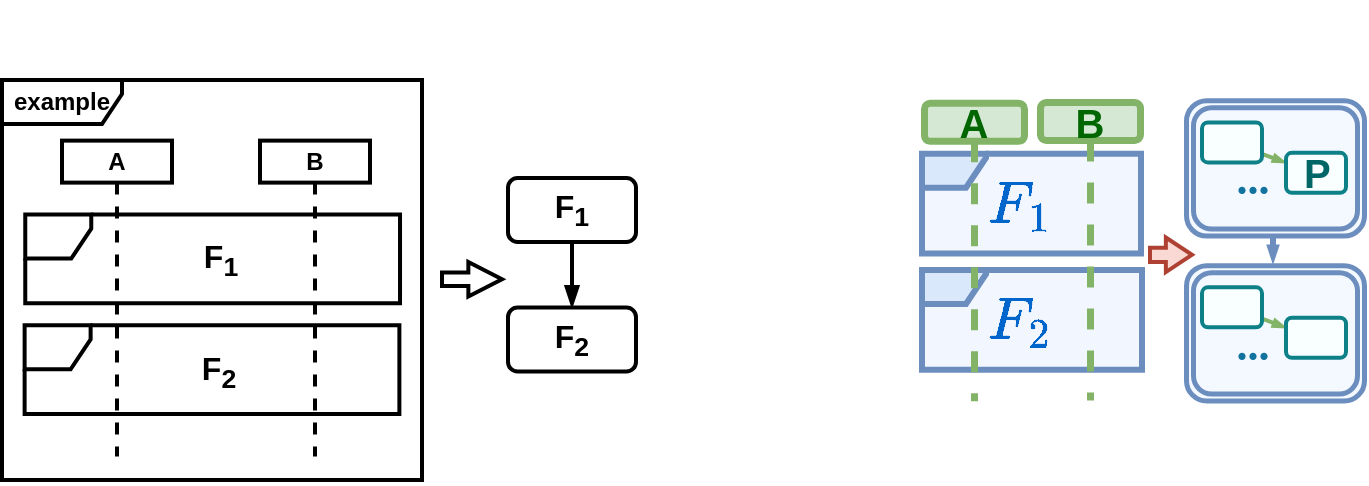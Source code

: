 <mxfile version="28.0.7">
  <diagram name="第 1 页" id="PI-PgolQ2Xf6EuyH13EB">
    <mxGraphModel dx="357" dy="243" grid="1" gridSize="10" guides="1" tooltips="1" connect="1" arrows="1" fold="1" page="1" pageScale="1" pageWidth="1169" pageHeight="1654" math="1" shadow="0">
      <root>
        <mxCell id="0" />
        <mxCell id="1" parent="0" />
        <mxCell id="vY1KS3BJuGOrlJXOX7hW-115" value="&lt;br/&gt;&lt;div&gt;&lt;br&gt;&lt;/div&gt;&lt;div&gt;&lt;br&gt;&lt;/div&gt;" style="edgeStyle=orthogonalEdgeStyle;rounded=0;orthogonalLoop=1;jettySize=auto;html=1;exitX=0.75;exitY=1;exitDx=0;exitDy=0;entryX=0.5;entryY=0;entryDx=0;entryDy=0;endArrow=blockThin;endFill=1;strokeWidth=3;strokeColor=light-dark(#6c8ebf, #EDEDED);endSize=1;" parent="1" edge="1">
          <mxGeometry relative="1" as="geometry">
            <mxPoint x="674" y="123.9" as="sourcePoint" />
            <mxPoint x="675.5" y="151.08" as="targetPoint" />
          </mxGeometry>
        </mxCell>
        <mxCell id="4_5liSmTW8YfvUXAWCBd-84" value="" style="group;fontStyle=1;strokeWidth=2;" parent="1" vertex="1" connectable="0">
          <mxGeometry x="300" y="20" width="74" height="242" as="geometry" />
        </mxCell>
        <mxCell id="4_5liSmTW8YfvUXAWCBd-44" style="rounded=0;orthogonalLoop=1;jettySize=auto;html=1;entryX=0.5;entryY=0;entryDx=0;entryDy=0;endArrow=blockThin;endFill=1;fontStyle=1;strokeWidth=2;" parent="4_5liSmTW8YfvUXAWCBd-84" source="4_5liSmTW8YfvUXAWCBd-38" target="4_5liSmTW8YfvUXAWCBd-39" edge="1">
          <mxGeometry relative="1" as="geometry" />
        </mxCell>
        <mxCell id="4_5liSmTW8YfvUXAWCBd-38" value="&lt;span style=&quot;font-size: 16px;&quot;&gt;F&lt;sub&gt;1&lt;/sub&gt;&lt;/span&gt;" style="rounded=1;whiteSpace=wrap;html=1;fontStyle=1;strokeWidth=2;align=center;" parent="4_5liSmTW8YfvUXAWCBd-84" vertex="1">
          <mxGeometry x="-7" y="89.003" width="64" height="32" as="geometry" />
        </mxCell>
        <mxCell id="4_5liSmTW8YfvUXAWCBd-39" value="&lt;font style=&quot;font-size: 16px;&quot;&gt;F&lt;sub&gt;2&lt;/sub&gt;&lt;/font&gt;" style="rounded=1;whiteSpace=wrap;html=1;fontStyle=1;strokeWidth=2;" parent="4_5liSmTW8YfvUXAWCBd-84" vertex="1">
          <mxGeometry x="-7" y="153.74" width="64" height="32" as="geometry" />
        </mxCell>
        <mxCell id="4_5liSmTW8YfvUXAWCBd-48" value="A" style="shape=umlLifeline;perimeter=lifelinePerimeter;whiteSpace=wrap;html=1;container=0;dropTarget=0;collapsible=0;recursiveResize=0;outlineConnect=0;portConstraint=eastwest;newEdgeStyle={&quot;curved&quot;:0,&quot;rounded&quot;:0};size=21;fontStyle=1;strokeWidth=2;" parent="1" vertex="1">
          <mxGeometry x="70" y="90.31" width="55" height="158" as="geometry" />
        </mxCell>
        <mxCell id="4_5liSmTW8YfvUXAWCBd-49" value="" style="shape=umlFrame;whiteSpace=wrap;html=1;pointerEvents=0;width=33;height=22;fontStyle=1;strokeWidth=2;container=0;" parent="1" vertex="1">
          <mxGeometry x="51.63" y="127.274" width="187.38" height="44.313" as="geometry" />
        </mxCell>
        <mxCell id="4_5liSmTW8YfvUXAWCBd-50" value="example" style="shape=umlFrame;whiteSpace=wrap;html=1;pointerEvents=0;width=60;height=22;fontStyle=1;strokeWidth=2;container=0;" parent="1" vertex="1">
          <mxGeometry x="40" y="60" width="210" height="200" as="geometry" />
        </mxCell>
        <mxCell id="4_5liSmTW8YfvUXAWCBd-51" value="&lt;span style=&quot;font-size: 16px;&quot;&gt;F&lt;sub&gt;1&lt;/sub&gt;&lt;/span&gt;" style="text;html=1;align=center;verticalAlign=middle;resizable=0;points=[];autosize=1;strokeColor=none;fillColor=none;fontStyle=1;strokeWidth=2;container=0;" parent="1" vertex="1">
          <mxGeometry x="131" y="132.854" width="35" height="34" as="geometry" />
        </mxCell>
        <mxCell id="4_5liSmTW8YfvUXAWCBd-54" value="B" style="shape=umlLifeline;perimeter=lifelinePerimeter;whiteSpace=wrap;html=1;container=0;dropTarget=0;collapsible=0;recursiveResize=0;outlineConnect=0;portConstraint=eastwest;newEdgeStyle={&quot;curved&quot;:0,&quot;rounded&quot;:0};size=21;fontStyle=1;strokeWidth=2;" parent="1" vertex="1">
          <mxGeometry x="169" y="90.31" width="55" height="158" as="geometry" />
        </mxCell>
        <mxCell id="4_5liSmTW8YfvUXAWCBd-57" value="" style="shape=umlFrame;whiteSpace=wrap;html=1;pointerEvents=0;width=33;height=22;fontStyle=1;strokeWidth=2;container=0;" parent="1" vertex="1">
          <mxGeometry x="51.31" y="182.646" width="187.38" height="44.313" as="geometry" />
        </mxCell>
        <mxCell id="4_5liSmTW8YfvUXAWCBd-58" value="&lt;span style=&quot;font-size: 16px;&quot;&gt;F&lt;sub&gt;2&lt;/sub&gt;&lt;/span&gt;" style="text;html=1;align=center;verticalAlign=middle;resizable=0;points=[];autosize=1;strokeColor=none;fillColor=none;fontStyle=1;strokeWidth=2;container=0;" parent="1" vertex="1">
          <mxGeometry x="130.68" y="189.236" width="35" height="34" as="geometry" />
        </mxCell>
        <mxCell id="4_5liSmTW8YfvUXAWCBd-101" value="" style="html=1;shadow=0;dashed=0;align=center;verticalAlign=middle;shape=mxgraph.arrows2.arrow;dy=0.61;dx=16.82;notch=0;strokeWidth=2;" parent="1" vertex="1">
          <mxGeometry x="260" y="151" width="30" height="17.25" as="geometry" />
        </mxCell>
        <mxCell id="XYlBqfbwVm8jxROoVD9_-80" value="" style="html=1;shadow=0;dashed=0;align=center;verticalAlign=middle;shape=mxgraph.arrows2.arrow;dy=0.59;dx=13.07;notch=0;strokeWidth=2;fillColor=#fad9d5;strokeColor=#ae4132;" parent="1" vertex="1">
          <mxGeometry x="614" y="138.78" width="21" height="17.25" as="geometry" />
        </mxCell>
        <mxCell id="vY1KS3BJuGOrlJXOX7hW-95" value="" style="shape=ext;double=1;rounded=1;whiteSpace=wrap;html=1;fillColor=#F4F9FF;strokeColor=#6c8ebf;strokeWidth=2.5;" parent="1" vertex="1">
          <mxGeometry x="632" y="70.12" width="89" height="67.66" as="geometry" />
        </mxCell>
        <mxCell id="vY1KS3BJuGOrlJXOX7hW-106" style="rounded=0;orthogonalLoop=1;jettySize=auto;html=1;entryX=0;entryY=0.25;entryDx=0;entryDy=0;endArrow=blockThin;endFill=1;strokeWidth=2;endSize=2;strokeColor=light-dark(#82b366, #319eff);" parent="1" source="vY1KS3BJuGOrlJXOX7hW-97" target="vY1KS3BJuGOrlJXOX7hW-98" edge="1">
          <mxGeometry relative="1" as="geometry">
            <mxPoint x="665" y="118.97" as="targetPoint" />
          </mxGeometry>
        </mxCell>
        <mxCell id="vY1KS3BJuGOrlJXOX7hW-104" value="&lt;b&gt;&lt;font style=&quot;font-size: 22px;&quot; face=&quot;Comic Sans MS&quot;&gt;...&lt;/font&gt;&lt;/b&gt;" style="text;html=1;align=center;verticalAlign=middle;resizable=0;points=[];autosize=1;strokeColor=none;fillColor=none;fontColor=light-dark(#12739e, #ededed);" parent="1" vertex="1">
          <mxGeometry x="641.499" y="91.122" width="47" height="38" as="geometry" />
        </mxCell>
        <mxCell id="vY1KS3BJuGOrlJXOX7hW-97" value="" style="rounded=1;whiteSpace=wrap;html=1;verticalAlign=bottom;fontStyle=1;strokeWidth=2;fillColor=light-dark(#f8fffe, #103c3f);strokeColor=#0e8088;" parent="1" vertex="1">
          <mxGeometry x="640" y="81.2" width="30" height="20" as="geometry" />
        </mxCell>
        <mxCell id="vY1KS3BJuGOrlJXOX7hW-98" value="" style="rounded=1;whiteSpace=wrap;html=1;verticalAlign=bottom;fontStyle=1;strokeWidth=2;fillColor=light-dark(#f8fffe, #103c3f);strokeColor=#0e8088;" parent="1" vertex="1">
          <mxGeometry x="682" y="96.43" width="30" height="20" as="geometry" />
        </mxCell>
        <mxCell id="vY1KS3BJuGOrlJXOX7hW-253" value="" style="group" parent="1" vertex="1" connectable="0">
          <mxGeometry x="460" y="68" width="175" height="175" as="geometry" />
        </mxCell>
        <mxCell id="XCXWOKuAwTTAOEXNJUA1-14" value="" style="shape=umlFrame;whiteSpace=wrap;html=1;pointerEvents=0;width=32;height=17;fillColor=#dae8fc;strokeColor=#6c8ebf;fillStyle=auto;shadow=0;strokeWidth=3;swimlaneFillColor=light-dark(#F2F7FF,#002813);" parent="vY1KS3BJuGOrlJXOX7hW-253" vertex="1">
          <mxGeometry x="40" y="87" width="110" height="49.88" as="geometry" />
        </mxCell>
        <mxCell id="XYlBqfbwVm8jxROoVD9_-2" value="" style="shape=umlFrame;whiteSpace=wrap;html=1;pointerEvents=0;width=32;height=17;fillColor=#dae8fc;strokeColor=#6c8ebf;fillStyle=auto;shadow=0;strokeWidth=3;swimlaneFillColor=light-dark(#F2F7FF,#002813);" parent="vY1KS3BJuGOrlJXOX7hW-253" vertex="1">
          <mxGeometry x="40" y="28.88" width="109.5" height="49.88" as="geometry" />
        </mxCell>
        <mxCell id="XYlBqfbwVm8jxROoVD9_-3" value="&lt;font face=&quot;Helvetica&quot; style=&quot;color: rgb(0, 102, 0); font-size: 20px;&quot;&gt;&lt;b style=&quot;&quot;&gt;A&lt;/b&gt;&lt;/font&gt;" style="shape=umlLifeline;perimeter=lifelinePerimeter;whiteSpace=wrap;html=1;container=1;dropTarget=0;collapsible=0;recursiveResize=0;outlineConnect=0;portConstraint=eastwest;newEdgeStyle={&quot;curved&quot;:0,&quot;rounded&quot;:0};size=19;fillColor=#d5e8d4;strokeColor=#82b366;strokeWidth=3.5;rounded=1;shadow=0;" parent="vY1KS3BJuGOrlJXOX7hW-253" vertex="1">
          <mxGeometry x="41" y="3.419" width="50" height="149" as="geometry" />
        </mxCell>
        <mxCell id="XYlBqfbwVm8jxROoVD9_-5" value="&lt;font face=&quot;Helvetica&quot; style=&quot;color: rgb(0, 102, 0); font-size: 20px;&quot;&gt;&lt;b style=&quot;&quot;&gt;B&lt;/b&gt;&lt;/font&gt;" style="shape=umlLifeline;perimeter=lifelinePerimeter;whiteSpace=wrap;html=1;container=1;dropTarget=0;collapsible=0;recursiveResize=0;outlineConnect=0;portConstraint=eastwest;newEdgeStyle={&quot;curved&quot;:0,&quot;rounded&quot;:0};size=19;fillColor=#d5e8d4;strokeColor=#82b366;strokeWidth=3.5;rounded=1;shadow=0;" parent="vY1KS3BJuGOrlJXOX7hW-253" vertex="1">
          <mxGeometry x="99" y="3" width="50" height="149" as="geometry" />
        </mxCell>
        <mxCell id="XYlBqfbwVm8jxROoVD9_-46" value="&lt;font style=&quot;color: rgb(0, 102, 204); font-size: 25px;&quot;&gt;\(F_1\)&lt;/font&gt;" style="text;html=1;align=center;verticalAlign=middle;resizable=0;points=[];autosize=1;strokeColor=none;fillColor=none;fontStyle=1;strokeWidth=2;container=0;" parent="vY1KS3BJuGOrlJXOX7hW-253" vertex="1">
          <mxGeometry x="39" y="33.817" width="100" height="40" as="geometry" />
        </mxCell>
        <mxCell id="blguGYAkfQGCBcFSqJoy-1" value="&lt;font style=&quot;color: rgb(0, 102, 204); font-size: 25px;&quot;&gt;\(F_2\)&lt;/font&gt;" style="text;html=1;align=center;verticalAlign=middle;resizable=0;points=[];autosize=1;strokeColor=none;fillColor=none;fontStyle=1;strokeWidth=2;container=0;" vertex="1" parent="vY1KS3BJuGOrlJXOX7hW-253">
          <mxGeometry x="39" y="91.94" width="100" height="40" as="geometry" />
        </mxCell>
        <mxCell id="XCXWOKuAwTTAOEXNJUA1-23" value="" style="shape=ext;double=1;rounded=1;whiteSpace=wrap;html=1;fillColor=#F4F9FF;strokeColor=#6c8ebf;strokeWidth=2.5;" parent="1" vertex="1">
          <mxGeometry x="632" y="152.58" width="89" height="67.66" as="geometry" />
        </mxCell>
        <mxCell id="XCXWOKuAwTTAOEXNJUA1-24" style="rounded=0;orthogonalLoop=1;jettySize=auto;html=1;entryX=0;entryY=0.25;entryDx=0;entryDy=0;endArrow=blockThin;endFill=1;strokeWidth=2;endSize=2;strokeColor=light-dark(#82b366, #319eff);" parent="1" source="XCXWOKuAwTTAOEXNJUA1-26" target="XCXWOKuAwTTAOEXNJUA1-27" edge="1">
          <mxGeometry relative="1" as="geometry">
            <mxPoint x="665" y="201.43" as="targetPoint" />
          </mxGeometry>
        </mxCell>
        <mxCell id="XCXWOKuAwTTAOEXNJUA1-25" value="&lt;b&gt;&lt;font style=&quot;font-size: 22px;&quot; face=&quot;Comic Sans MS&quot;&gt;...&lt;/font&gt;&lt;/b&gt;" style="text;html=1;align=center;verticalAlign=middle;resizable=0;points=[];autosize=1;strokeColor=none;fillColor=none;fontColor=light-dark(#12739e, #ededed);" parent="1" vertex="1">
          <mxGeometry x="641.499" y="173.582" width="47" height="38" as="geometry" />
        </mxCell>
        <mxCell id="XCXWOKuAwTTAOEXNJUA1-26" value="" style="rounded=1;whiteSpace=wrap;html=1;verticalAlign=bottom;fontStyle=1;strokeWidth=2;fillColor=light-dark(#f8fffe, #103c3f);strokeColor=#0e8088;" parent="1" vertex="1">
          <mxGeometry x="640" y="163.66" width="30" height="20" as="geometry" />
        </mxCell>
        <mxCell id="XCXWOKuAwTTAOEXNJUA1-27" value="" style="rounded=1;whiteSpace=wrap;html=1;verticalAlign=bottom;fontStyle=1;strokeWidth=2;fillColor=light-dark(#f8fffe, #103c3f);strokeColor=#0e8088;" parent="1" vertex="1">
          <mxGeometry x="682" y="178.89" width="30" height="20" as="geometry" />
        </mxCell>
        <mxCell id="blguGYAkfQGCBcFSqJoy-2" value="&lt;span style=&quot;color: rgb(0, 102, 102); font-family: Helvetica; font-size: 20px; font-style: normal; font-variant-ligatures: normal; font-variant-caps: normal; font-weight: 700; letter-spacing: normal; orphans: 2; text-align: center; text-indent: 0px; text-transform: none; widows: 2; word-spacing: 0px; -webkit-text-stroke-width: 0px; white-space: normal; text-decoration-thickness: initial; text-decoration-style: initial; text-decoration-color: initial; float: none; display: inline !important;&quot;&gt;P&lt;/span&gt;" style="text;whiteSpace=wrap;html=1;" vertex="1" parent="1">
          <mxGeometry x="688.5" y="88.47" width="20" height="38.8" as="geometry" />
        </mxCell>
      </root>
    </mxGraphModel>
  </diagram>
</mxfile>
